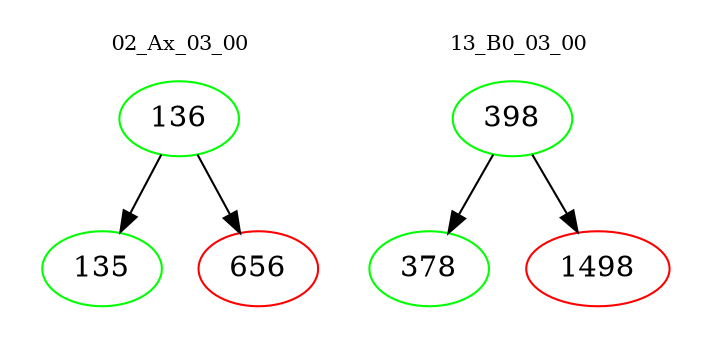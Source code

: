 digraph{
subgraph cluster_0 {
color = white
label = "02_Ax_03_00";
fontsize=10;
T0_136 [label="136", color="green"]
T0_136 -> T0_135 [color="black"]
T0_135 [label="135", color="green"]
T0_136 -> T0_656 [color="black"]
T0_656 [label="656", color="red"]
}
subgraph cluster_1 {
color = white
label = "13_B0_03_00";
fontsize=10;
T1_398 [label="398", color="green"]
T1_398 -> T1_378 [color="black"]
T1_378 [label="378", color="green"]
T1_398 -> T1_1498 [color="black"]
T1_1498 [label="1498", color="red"]
}
}

